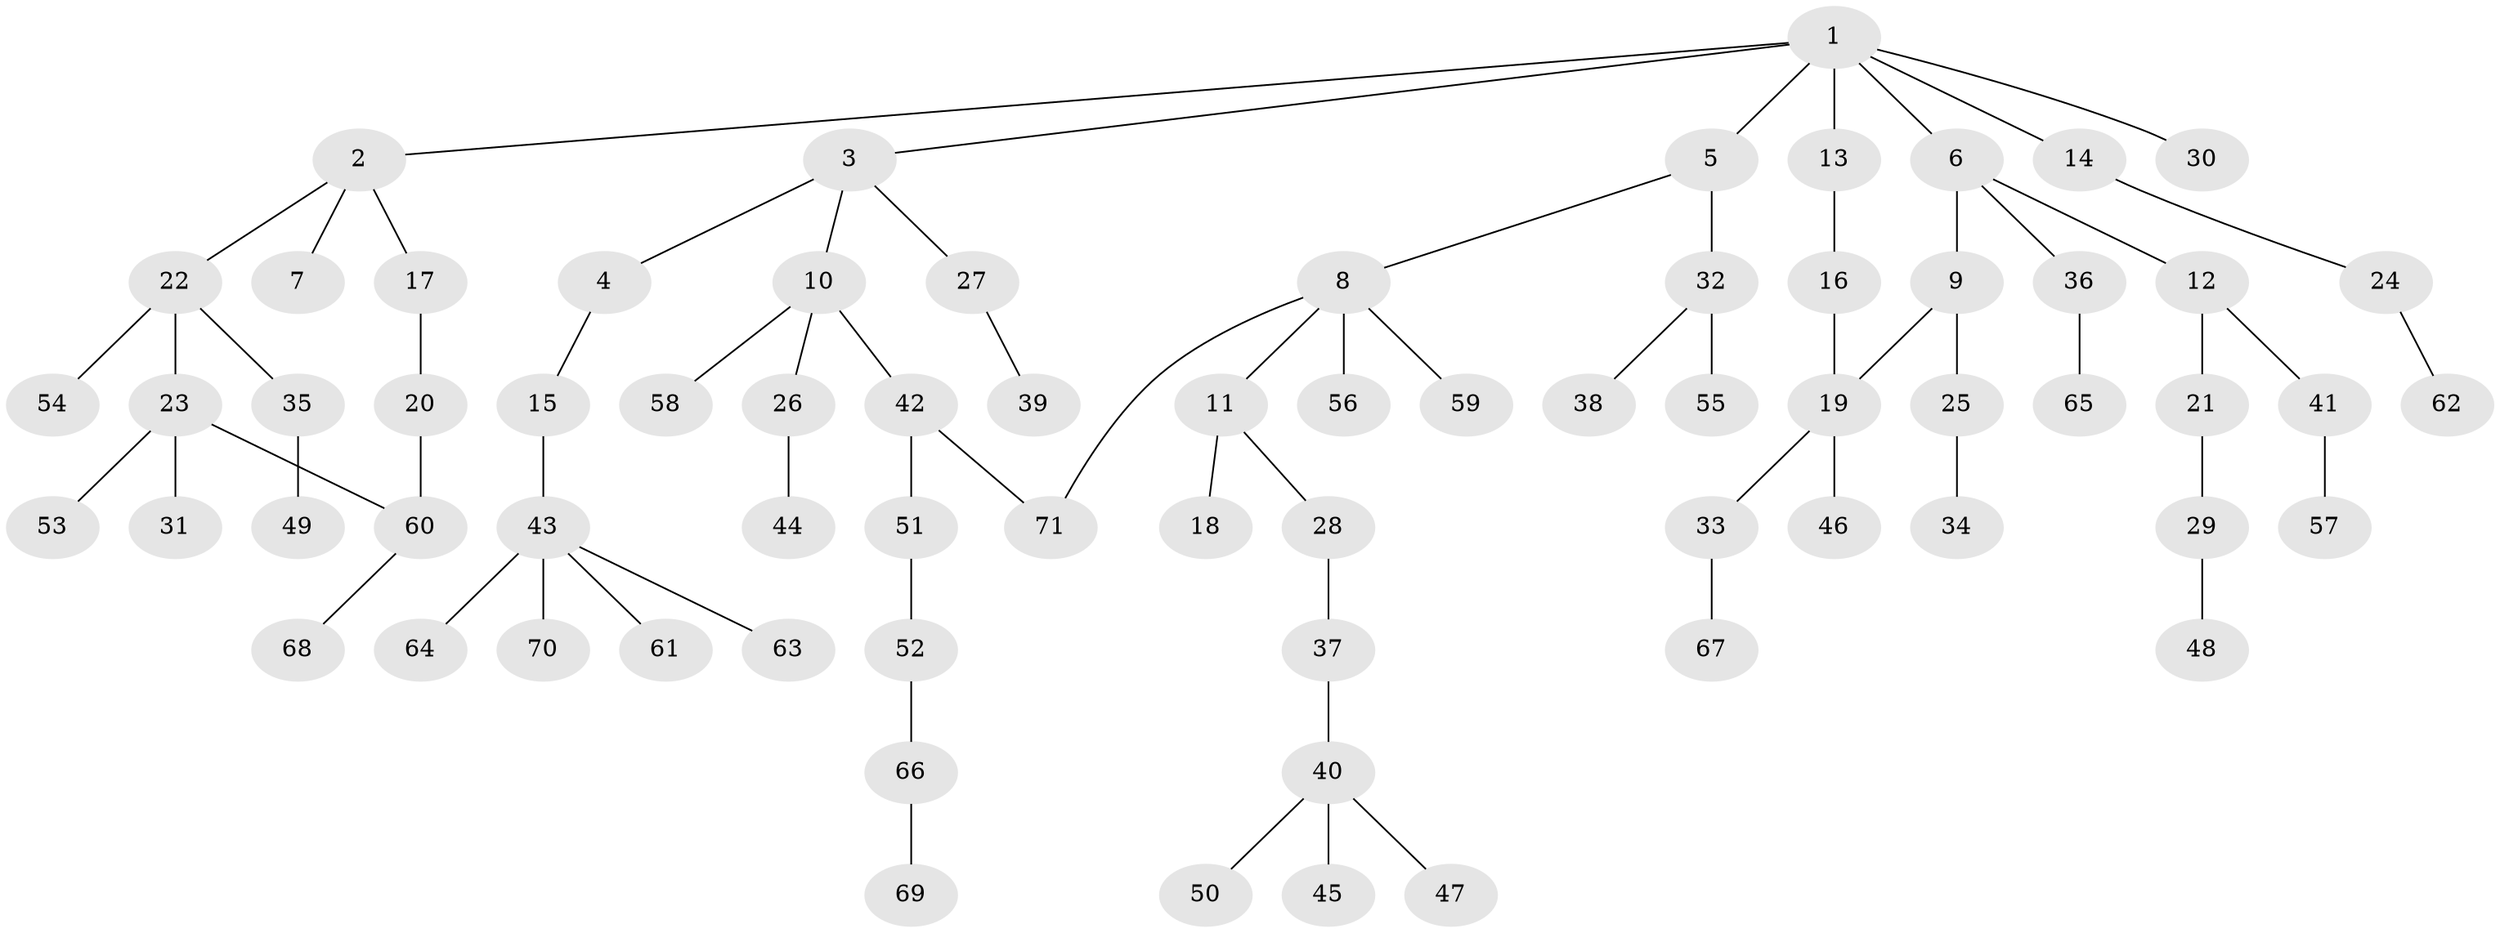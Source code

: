 // Generated by graph-tools (version 1.1) at 2025/34/03/09/25 02:34:34]
// undirected, 71 vertices, 73 edges
graph export_dot {
graph [start="1"]
  node [color=gray90,style=filled];
  1;
  2;
  3;
  4;
  5;
  6;
  7;
  8;
  9;
  10;
  11;
  12;
  13;
  14;
  15;
  16;
  17;
  18;
  19;
  20;
  21;
  22;
  23;
  24;
  25;
  26;
  27;
  28;
  29;
  30;
  31;
  32;
  33;
  34;
  35;
  36;
  37;
  38;
  39;
  40;
  41;
  42;
  43;
  44;
  45;
  46;
  47;
  48;
  49;
  50;
  51;
  52;
  53;
  54;
  55;
  56;
  57;
  58;
  59;
  60;
  61;
  62;
  63;
  64;
  65;
  66;
  67;
  68;
  69;
  70;
  71;
  1 -- 2;
  1 -- 3;
  1 -- 5;
  1 -- 6;
  1 -- 13;
  1 -- 14;
  1 -- 30;
  2 -- 7;
  2 -- 17;
  2 -- 22;
  3 -- 4;
  3 -- 10;
  3 -- 27;
  4 -- 15;
  5 -- 8;
  5 -- 32;
  6 -- 9;
  6 -- 12;
  6 -- 36;
  8 -- 11;
  8 -- 56;
  8 -- 59;
  8 -- 71;
  9 -- 19;
  9 -- 25;
  10 -- 26;
  10 -- 42;
  10 -- 58;
  11 -- 18;
  11 -- 28;
  12 -- 21;
  12 -- 41;
  13 -- 16;
  14 -- 24;
  15 -- 43;
  16 -- 19;
  17 -- 20;
  19 -- 33;
  19 -- 46;
  20 -- 60;
  21 -- 29;
  22 -- 23;
  22 -- 35;
  22 -- 54;
  23 -- 31;
  23 -- 53;
  23 -- 60;
  24 -- 62;
  25 -- 34;
  26 -- 44;
  27 -- 39;
  28 -- 37;
  29 -- 48;
  32 -- 38;
  32 -- 55;
  33 -- 67;
  35 -- 49;
  36 -- 65;
  37 -- 40;
  40 -- 45;
  40 -- 47;
  40 -- 50;
  41 -- 57;
  42 -- 51;
  42 -- 71;
  43 -- 61;
  43 -- 63;
  43 -- 64;
  43 -- 70;
  51 -- 52;
  52 -- 66;
  60 -- 68;
  66 -- 69;
}
